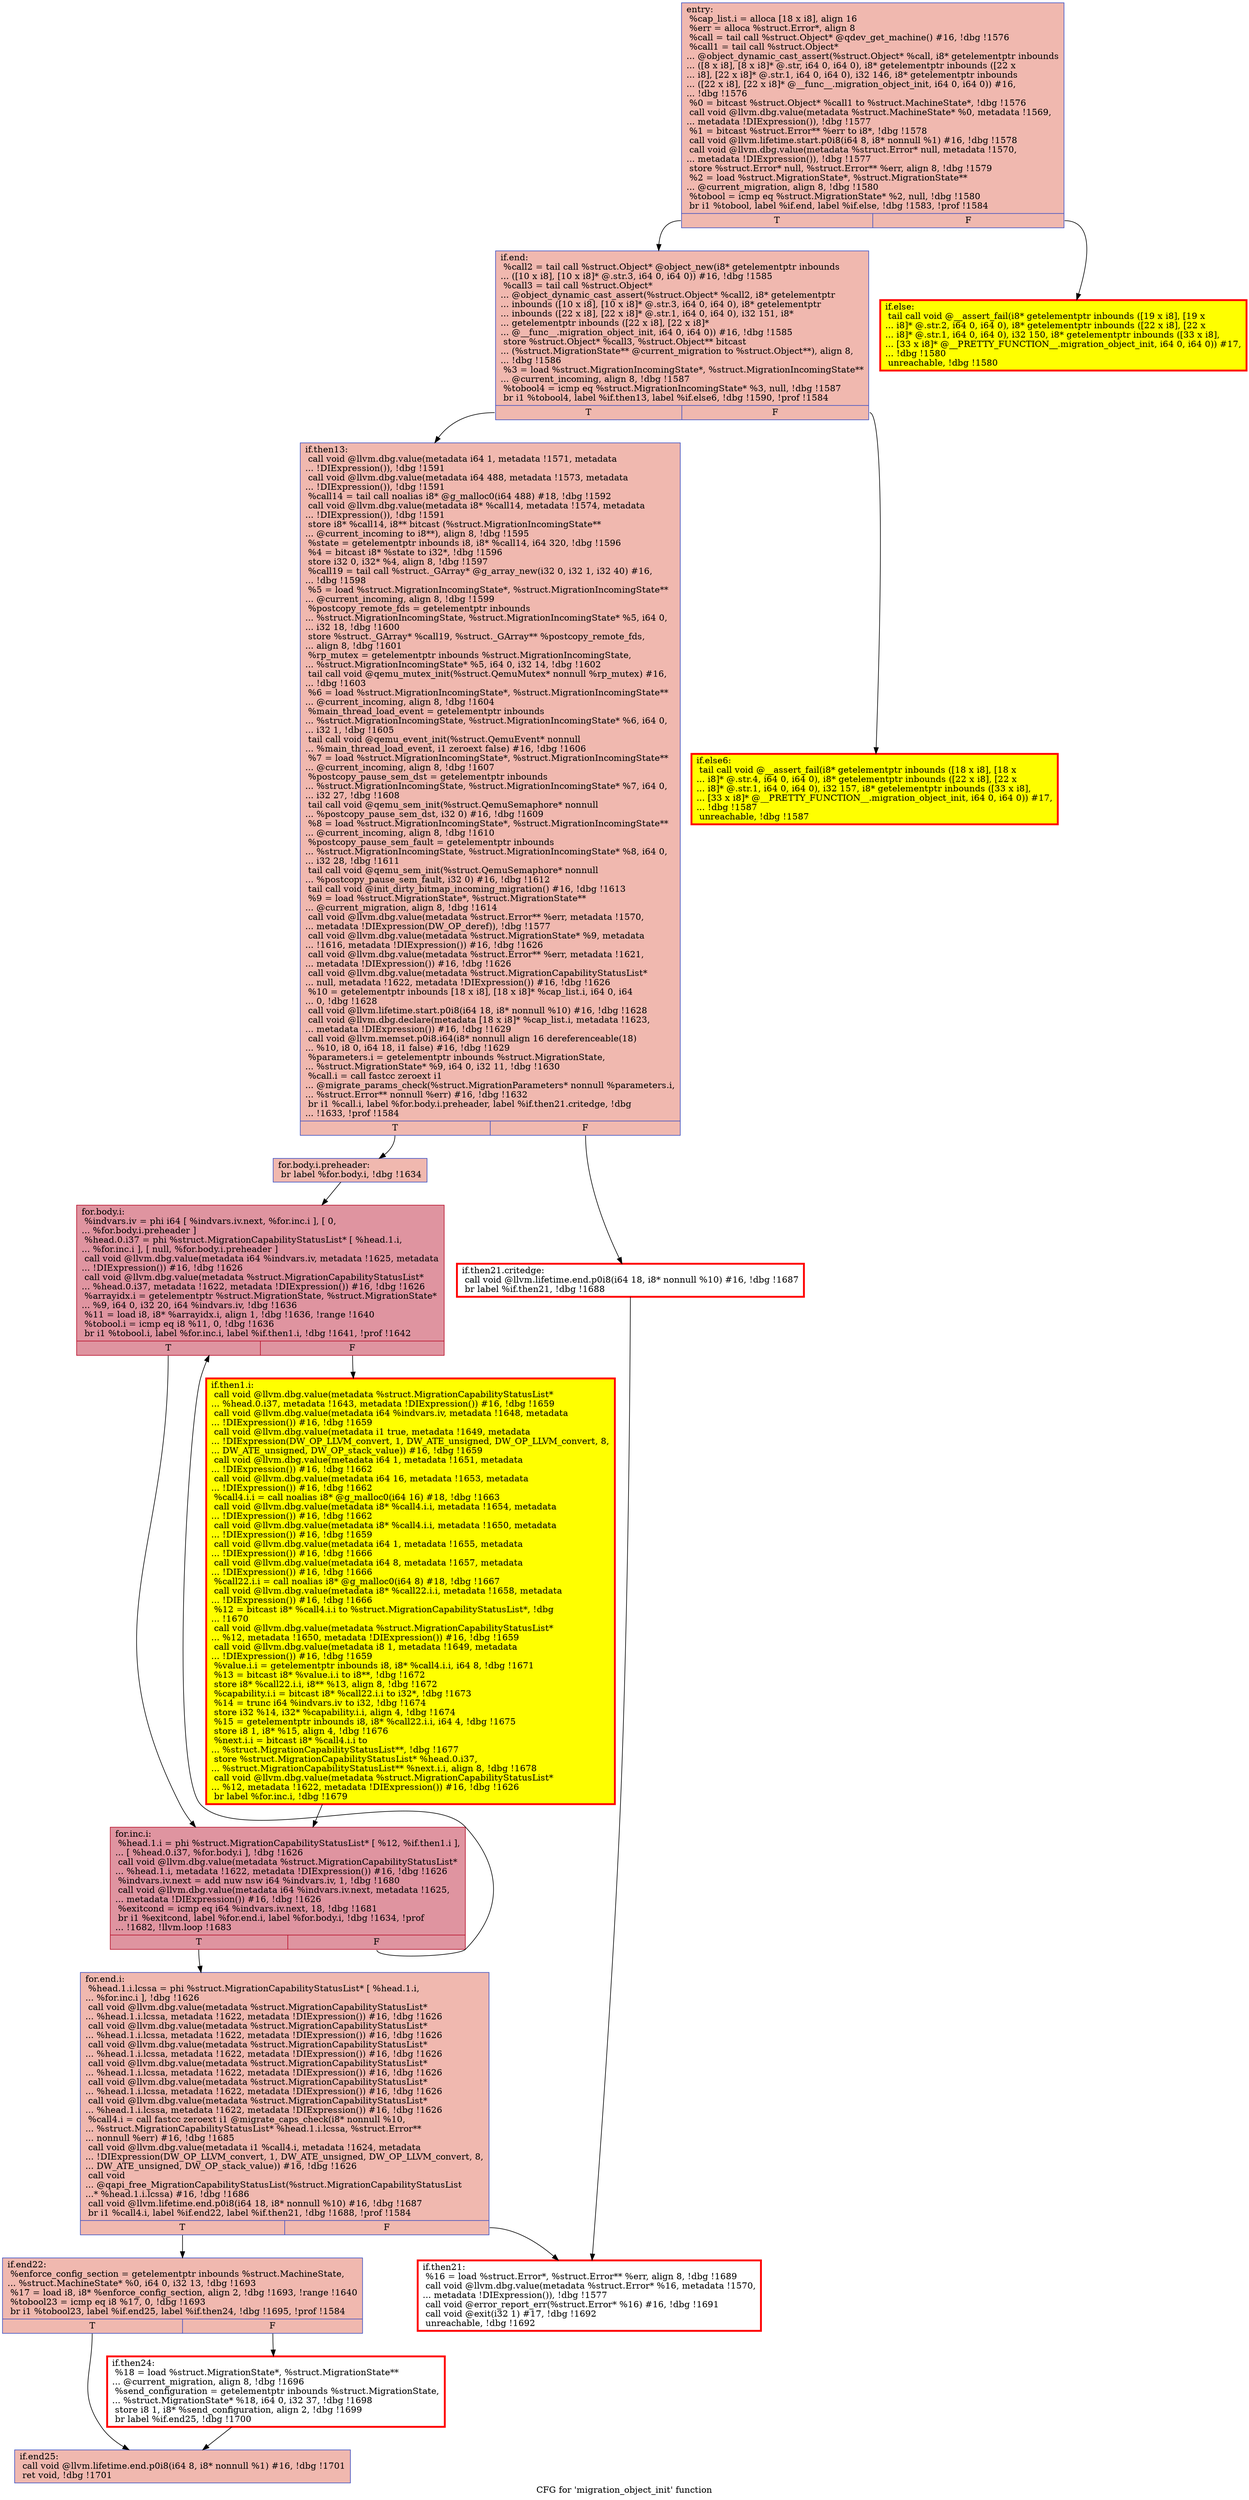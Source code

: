 digraph "CFG for 'migration_object_init' function" {
	label="CFG for 'migration_object_init' function";

	Node0x55867e423e00 [shape=record,color="#3d50c3ff", style=filled, fillcolor="#dc5d4a70",label="{entry:\l  %cap_list.i = alloca [18 x i8], align 16\l  %err = alloca %struct.Error*, align 8\l  %call = tail call %struct.Object* @qdev_get_machine() #16, !dbg !1576\l  %call1 = tail call %struct.Object*\l... @object_dynamic_cast_assert(%struct.Object* %call, i8* getelementptr inbounds\l... ([8 x i8], [8 x i8]* @.str, i64 0, i64 0), i8* getelementptr inbounds ([22 x\l... i8], [22 x i8]* @.str.1, i64 0, i64 0), i32 146, i8* getelementptr inbounds\l... ([22 x i8], [22 x i8]* @__func__.migration_object_init, i64 0, i64 0)) #16,\l... !dbg !1576\l  %0 = bitcast %struct.Object* %call1 to %struct.MachineState*, !dbg !1576\l  call void @llvm.dbg.value(metadata %struct.MachineState* %0, metadata !1569,\l... metadata !DIExpression()), !dbg !1577\l  %1 = bitcast %struct.Error** %err to i8*, !dbg !1578\l  call void @llvm.lifetime.start.p0i8(i64 8, i8* nonnull %1) #16, !dbg !1578\l  call void @llvm.dbg.value(metadata %struct.Error* null, metadata !1570,\l... metadata !DIExpression()), !dbg !1577\l  store %struct.Error* null, %struct.Error** %err, align 8, !dbg !1579\l  %2 = load %struct.MigrationState*, %struct.MigrationState**\l... @current_migration, align 8, !dbg !1580\l  %tobool = icmp eq %struct.MigrationState* %2, null, !dbg !1580\l  br i1 %tobool, label %if.end, label %if.else, !dbg !1583, !prof !1584\l|{<s0>T|<s1>F}}"];
	Node0x55867e423e00:s0 -> Node0x55867e45c690;
	Node0x55867e423e00:s1 -> Node0x55867e45c6e0;
	Node0x55867e45c6e0 [shape=record,penwidth=3.0, style="filled", color="red", fillcolor="yellow",label="{if.else:                                          \l  tail call void @__assert_fail(i8* getelementptr inbounds ([19 x i8], [19 x\l... i8]* @.str.2, i64 0, i64 0), i8* getelementptr inbounds ([22 x i8], [22 x\l... i8]* @.str.1, i64 0, i64 0), i32 150, i8* getelementptr inbounds ([33 x i8],\l... [33 x i8]* @__PRETTY_FUNCTION__.migration_object_init, i64 0, i64 0)) #17,\l... !dbg !1580\l  unreachable, !dbg !1580\l}"];
	Node0x55867e45c690 [shape=record,color="#3d50c3ff", style=filled, fillcolor="#dc5d4a70",label="{if.end:                                           \l  %call2 = tail call %struct.Object* @object_new(i8* getelementptr inbounds\l... ([10 x i8], [10 x i8]* @.str.3, i64 0, i64 0)) #16, !dbg !1585\l  %call3 = tail call %struct.Object*\l... @object_dynamic_cast_assert(%struct.Object* %call2, i8* getelementptr\l... inbounds ([10 x i8], [10 x i8]* @.str.3, i64 0, i64 0), i8* getelementptr\l... inbounds ([22 x i8], [22 x i8]* @.str.1, i64 0, i64 0), i32 151, i8*\l... getelementptr inbounds ([22 x i8], [22 x i8]*\l... @__func__.migration_object_init, i64 0, i64 0)) #16, !dbg !1585\l  store %struct.Object* %call3, %struct.Object** bitcast\l... (%struct.MigrationState** @current_migration to %struct.Object**), align 8,\l... !dbg !1586\l  %3 = load %struct.MigrationIncomingState*, %struct.MigrationIncomingState**\l... @current_incoming, align 8, !dbg !1587\l  %tobool4 = icmp eq %struct.MigrationIncomingState* %3, null, !dbg !1587\l  br i1 %tobool4, label %if.then13, label %if.else6, !dbg !1590, !prof !1584\l|{<s0>T|<s1>F}}"];
	Node0x55867e45c690:s0 -> Node0x55867e4a3320;
	Node0x55867e45c690:s1 -> Node0x55867e481dc0;
	Node0x55867e481dc0 [shape=record,penwidth=3.0, style="filled", color="red", fillcolor="yellow",label="{if.else6:                                         \l  tail call void @__assert_fail(i8* getelementptr inbounds ([18 x i8], [18 x\l... i8]* @.str.4, i64 0, i64 0), i8* getelementptr inbounds ([22 x i8], [22 x\l... i8]* @.str.1, i64 0, i64 0), i32 157, i8* getelementptr inbounds ([33 x i8],\l... [33 x i8]* @__PRETTY_FUNCTION__.migration_object_init, i64 0, i64 0)) #17,\l... !dbg !1587\l  unreachable, !dbg !1587\l}"];
	Node0x55867e4a3320 [shape=record,color="#3d50c3ff", style=filled, fillcolor="#dc5d4a70",label="{if.then13:                                        \l  call void @llvm.dbg.value(metadata i64 1, metadata !1571, metadata\l... !DIExpression()), !dbg !1591\l  call void @llvm.dbg.value(metadata i64 488, metadata !1573, metadata\l... !DIExpression()), !dbg !1591\l  %call14 = tail call noalias i8* @g_malloc0(i64 488) #18, !dbg !1592\l  call void @llvm.dbg.value(metadata i8* %call14, metadata !1574, metadata\l... !DIExpression()), !dbg !1591\l  store i8* %call14, i8** bitcast (%struct.MigrationIncomingState**\l... @current_incoming to i8**), align 8, !dbg !1595\l  %state = getelementptr inbounds i8, i8* %call14, i64 320, !dbg !1596\l  %4 = bitcast i8* %state to i32*, !dbg !1596\l  store i32 0, i32* %4, align 8, !dbg !1597\l  %call19 = tail call %struct._GArray* @g_array_new(i32 0, i32 1, i32 40) #16,\l... !dbg !1598\l  %5 = load %struct.MigrationIncomingState*, %struct.MigrationIncomingState**\l... @current_incoming, align 8, !dbg !1599\l  %postcopy_remote_fds = getelementptr inbounds\l... %struct.MigrationIncomingState, %struct.MigrationIncomingState* %5, i64 0,\l... i32 18, !dbg !1600\l  store %struct._GArray* %call19, %struct._GArray** %postcopy_remote_fds,\l... align 8, !dbg !1601\l  %rp_mutex = getelementptr inbounds %struct.MigrationIncomingState,\l... %struct.MigrationIncomingState* %5, i64 0, i32 14, !dbg !1602\l  tail call void @qemu_mutex_init(%struct.QemuMutex* nonnull %rp_mutex) #16,\l... !dbg !1603\l  %6 = load %struct.MigrationIncomingState*, %struct.MigrationIncomingState**\l... @current_incoming, align 8, !dbg !1604\l  %main_thread_load_event = getelementptr inbounds\l... %struct.MigrationIncomingState, %struct.MigrationIncomingState* %6, i64 0,\l... i32 1, !dbg !1605\l  tail call void @qemu_event_init(%struct.QemuEvent* nonnull\l... %main_thread_load_event, i1 zeroext false) #16, !dbg !1606\l  %7 = load %struct.MigrationIncomingState*, %struct.MigrationIncomingState**\l... @current_incoming, align 8, !dbg !1607\l  %postcopy_pause_sem_dst = getelementptr inbounds\l... %struct.MigrationIncomingState, %struct.MigrationIncomingState* %7, i64 0,\l... i32 27, !dbg !1608\l  tail call void @qemu_sem_init(%struct.QemuSemaphore* nonnull\l... %postcopy_pause_sem_dst, i32 0) #16, !dbg !1609\l  %8 = load %struct.MigrationIncomingState*, %struct.MigrationIncomingState**\l... @current_incoming, align 8, !dbg !1610\l  %postcopy_pause_sem_fault = getelementptr inbounds\l... %struct.MigrationIncomingState, %struct.MigrationIncomingState* %8, i64 0,\l... i32 28, !dbg !1611\l  tail call void @qemu_sem_init(%struct.QemuSemaphore* nonnull\l... %postcopy_pause_sem_fault, i32 0) #16, !dbg !1612\l  tail call void @init_dirty_bitmap_incoming_migration() #16, !dbg !1613\l  %9 = load %struct.MigrationState*, %struct.MigrationState**\l... @current_migration, align 8, !dbg !1614\l  call void @llvm.dbg.value(metadata %struct.Error** %err, metadata !1570,\l... metadata !DIExpression(DW_OP_deref)), !dbg !1577\l  call void @llvm.dbg.value(metadata %struct.MigrationState* %9, metadata\l... !1616, metadata !DIExpression()) #16, !dbg !1626\l  call void @llvm.dbg.value(metadata %struct.Error** %err, metadata !1621,\l... metadata !DIExpression()) #16, !dbg !1626\l  call void @llvm.dbg.value(metadata %struct.MigrationCapabilityStatusList*\l... null, metadata !1622, metadata !DIExpression()) #16, !dbg !1626\l  %10 = getelementptr inbounds [18 x i8], [18 x i8]* %cap_list.i, i64 0, i64\l... 0, !dbg !1628\l  call void @llvm.lifetime.start.p0i8(i64 18, i8* nonnull %10) #16, !dbg !1628\l  call void @llvm.dbg.declare(metadata [18 x i8]* %cap_list.i, metadata !1623,\l... metadata !DIExpression()) #16, !dbg !1629\l  call void @llvm.memset.p0i8.i64(i8* nonnull align 16 dereferenceable(18)\l... %10, i8 0, i64 18, i1 false) #16, !dbg !1629\l  %parameters.i = getelementptr inbounds %struct.MigrationState,\l... %struct.MigrationState* %9, i64 0, i32 11, !dbg !1630\l  %call.i = call fastcc zeroext i1\l... @migrate_params_check(%struct.MigrationParameters* nonnull %parameters.i,\l... %struct.Error** nonnull %err) #16, !dbg !1632\l  br i1 %call.i, label %for.body.i.preheader, label %if.then21.critedge, !dbg\l... !1633, !prof !1584\l|{<s0>T|<s1>F}}"];
	Node0x55867e4a3320:s0 -> Node0x55867e762720;
	Node0x55867e4a3320:s1 -> Node0x55867e93a3e0;
	Node0x55867e762720 [shape=record,color="#3d50c3ff", style=filled, fillcolor="#dc5d4a70",label="{for.body.i.preheader:                             \l  br label %for.body.i, !dbg !1634\l}"];
	Node0x55867e762720 -> Node0x55867e70b810;
	Node0x55867e70b810 [shape=record,color="#b70d28ff", style=filled, fillcolor="#b70d2870",label="{for.body.i:                                       \l  %indvars.iv = phi i64 [ %indvars.iv.next, %for.inc.i ], [ 0,\l... %for.body.i.preheader ]\l  %head.0.i37 = phi %struct.MigrationCapabilityStatusList* [ %head.1.i,\l... %for.inc.i ], [ null, %for.body.i.preheader ]\l  call void @llvm.dbg.value(metadata i64 %indvars.iv, metadata !1625, metadata\l... !DIExpression()) #16, !dbg !1626\l  call void @llvm.dbg.value(metadata %struct.MigrationCapabilityStatusList*\l... %head.0.i37, metadata !1622, metadata !DIExpression()) #16, !dbg !1626\l  %arrayidx.i = getelementptr %struct.MigrationState, %struct.MigrationState*\l... %9, i64 0, i32 20, i64 %indvars.iv, !dbg !1636\l  %11 = load i8, i8* %arrayidx.i, align 1, !dbg !1636, !range !1640\l  %tobool.i = icmp eq i8 %11, 0, !dbg !1636\l  br i1 %tobool.i, label %for.inc.i, label %if.then1.i, !dbg !1641, !prof !1642\l|{<s0>T|<s1>F}}"];
	Node0x55867e70b810:s0 -> Node0x55867e7000d0;
	Node0x55867e70b810:s1 -> Node0x55867e768c70;
	Node0x55867e768c70 [shape=record,penwidth=3.0, style="filled", color="red", fillcolor="yellow",label="{if.then1.i:                                       \l  call void @llvm.dbg.value(metadata %struct.MigrationCapabilityStatusList*\l... %head.0.i37, metadata !1643, metadata !DIExpression()) #16, !dbg !1659\l  call void @llvm.dbg.value(metadata i64 %indvars.iv, metadata !1648, metadata\l... !DIExpression()) #16, !dbg !1659\l  call void @llvm.dbg.value(metadata i1 true, metadata !1649, metadata\l... !DIExpression(DW_OP_LLVM_convert, 1, DW_ATE_unsigned, DW_OP_LLVM_convert, 8,\l... DW_ATE_unsigned, DW_OP_stack_value)) #16, !dbg !1659\l  call void @llvm.dbg.value(metadata i64 1, metadata !1651, metadata\l... !DIExpression()) #16, !dbg !1662\l  call void @llvm.dbg.value(metadata i64 16, metadata !1653, metadata\l... !DIExpression()) #16, !dbg !1662\l  %call4.i.i = call noalias i8* @g_malloc0(i64 16) #18, !dbg !1663\l  call void @llvm.dbg.value(metadata i8* %call4.i.i, metadata !1654, metadata\l... !DIExpression()) #16, !dbg !1662\l  call void @llvm.dbg.value(metadata i8* %call4.i.i, metadata !1650, metadata\l... !DIExpression()) #16, !dbg !1659\l  call void @llvm.dbg.value(metadata i64 1, metadata !1655, metadata\l... !DIExpression()) #16, !dbg !1666\l  call void @llvm.dbg.value(metadata i64 8, metadata !1657, metadata\l... !DIExpression()) #16, !dbg !1666\l  %call22.i.i = call noalias i8* @g_malloc0(i64 8) #18, !dbg !1667\l  call void @llvm.dbg.value(metadata i8* %call22.i.i, metadata !1658, metadata\l... !DIExpression()) #16, !dbg !1666\l  %12 = bitcast i8* %call4.i.i to %struct.MigrationCapabilityStatusList*, !dbg\l... !1670\l  call void @llvm.dbg.value(metadata %struct.MigrationCapabilityStatusList*\l... %12, metadata !1650, metadata !DIExpression()) #16, !dbg !1659\l  call void @llvm.dbg.value(metadata i8 1, metadata !1649, metadata\l... !DIExpression()) #16, !dbg !1659\l  %value.i.i = getelementptr inbounds i8, i8* %call4.i.i, i64 8, !dbg !1671\l  %13 = bitcast i8* %value.i.i to i8**, !dbg !1672\l  store i8* %call22.i.i, i8** %13, align 8, !dbg !1672\l  %capability.i.i = bitcast i8* %call22.i.i to i32*, !dbg !1673\l  %14 = trunc i64 %indvars.iv to i32, !dbg !1674\l  store i32 %14, i32* %capability.i.i, align 4, !dbg !1674\l  %15 = getelementptr inbounds i8, i8* %call22.i.i, i64 4, !dbg !1675\l  store i8 1, i8* %15, align 4, !dbg !1676\l  %next.i.i = bitcast i8* %call4.i.i to\l... %struct.MigrationCapabilityStatusList**, !dbg !1677\l  store %struct.MigrationCapabilityStatusList* %head.0.i37,\l... %struct.MigrationCapabilityStatusList** %next.i.i, align 8, !dbg !1678\l  call void @llvm.dbg.value(metadata %struct.MigrationCapabilityStatusList*\l... %12, metadata !1622, metadata !DIExpression()) #16, !dbg !1626\l  br label %for.inc.i, !dbg !1679\l}"];
	Node0x55867e768c70 -> Node0x55867e7000d0;
	Node0x55867e7000d0 [shape=record,color="#b70d28ff", style=filled, fillcolor="#b70d2870",label="{for.inc.i:                                        \l  %head.1.i = phi %struct.MigrationCapabilityStatusList* [ %12, %if.then1.i ],\l... [ %head.0.i37, %for.body.i ], !dbg !1626\l  call void @llvm.dbg.value(metadata %struct.MigrationCapabilityStatusList*\l... %head.1.i, metadata !1622, metadata !DIExpression()) #16, !dbg !1626\l  %indvars.iv.next = add nuw nsw i64 %indvars.iv, 1, !dbg !1680\l  call void @llvm.dbg.value(metadata i64 %indvars.iv.next, metadata !1625,\l... metadata !DIExpression()) #16, !dbg !1626\l  %exitcond = icmp eq i64 %indvars.iv.next, 18, !dbg !1681\l  br i1 %exitcond, label %for.end.i, label %for.body.i, !dbg !1634, !prof\l... !1682, !llvm.loop !1683\l|{<s0>T|<s1>F}}"];
	Node0x55867e7000d0:s0 -> Node0x55867e948600;
	Node0x55867e7000d0:s1 -> Node0x55867e70b810;
	Node0x55867e948600 [shape=record,color="#3d50c3ff", style=filled, fillcolor="#dc5d4a70",label="{for.end.i:                                        \l  %head.1.i.lcssa = phi %struct.MigrationCapabilityStatusList* [ %head.1.i,\l... %for.inc.i ], !dbg !1626\l  call void @llvm.dbg.value(metadata %struct.MigrationCapabilityStatusList*\l... %head.1.i.lcssa, metadata !1622, metadata !DIExpression()) #16, !dbg !1626\l  call void @llvm.dbg.value(metadata %struct.MigrationCapabilityStatusList*\l... %head.1.i.lcssa, metadata !1622, metadata !DIExpression()) #16, !dbg !1626\l  call void @llvm.dbg.value(metadata %struct.MigrationCapabilityStatusList*\l... %head.1.i.lcssa, metadata !1622, metadata !DIExpression()) #16, !dbg !1626\l  call void @llvm.dbg.value(metadata %struct.MigrationCapabilityStatusList*\l... %head.1.i.lcssa, metadata !1622, metadata !DIExpression()) #16, !dbg !1626\l  call void @llvm.dbg.value(metadata %struct.MigrationCapabilityStatusList*\l... %head.1.i.lcssa, metadata !1622, metadata !DIExpression()) #16, !dbg !1626\l  call void @llvm.dbg.value(metadata %struct.MigrationCapabilityStatusList*\l... %head.1.i.lcssa, metadata !1622, metadata !DIExpression()) #16, !dbg !1626\l  %call4.i = call fastcc zeroext i1 @migrate_caps_check(i8* nonnull %10,\l... %struct.MigrationCapabilityStatusList* %head.1.i.lcssa, %struct.Error**\l... nonnull %err) #16, !dbg !1685\l  call void @llvm.dbg.value(metadata i1 %call4.i, metadata !1624, metadata\l... !DIExpression(DW_OP_LLVM_convert, 1, DW_ATE_unsigned, DW_OP_LLVM_convert, 8,\l... DW_ATE_unsigned, DW_OP_stack_value)) #16, !dbg !1626\l  call void\l... @qapi_free_MigrationCapabilityStatusList(%struct.MigrationCapabilityStatusList\l...* %head.1.i.lcssa) #16, !dbg !1686\l  call void @llvm.lifetime.end.p0i8(i64 18, i8* nonnull %10) #16, !dbg !1687\l  br i1 %call4.i, label %if.end22, label %if.then21, !dbg !1688, !prof !1584\l|{<s0>T|<s1>F}}"];
	Node0x55867e948600:s0 -> Node0x55867e4ab5c0;
	Node0x55867e948600:s1 -> Node0x55867e4ab570;
	Node0x55867e93a3e0 [shape=record,penwidth=3.0, color="red",label="{if.then21.critedge:                               \l  call void @llvm.lifetime.end.p0i8(i64 18, i8* nonnull %10) #16, !dbg !1687\l  br label %if.then21, !dbg !1688\l}"];
	Node0x55867e93a3e0 -> Node0x55867e4ab570;
	Node0x55867e4ab570 [shape=record,penwidth=3.0, color="red",label="{if.then21:                                        \l  %16 = load %struct.Error*, %struct.Error** %err, align 8, !dbg !1689\l  call void @llvm.dbg.value(metadata %struct.Error* %16, metadata !1570,\l... metadata !DIExpression()), !dbg !1577\l  call void @error_report_err(%struct.Error* %16) #16, !dbg !1691\l  call void @exit(i32 1) #17, !dbg !1692\l  unreachable, !dbg !1692\l}"];
	Node0x55867e4ab5c0 [shape=record,color="#3d50c3ff", style=filled, fillcolor="#dc5d4a70",label="{if.end22:                                         \l  %enforce_config_section = getelementptr inbounds %struct.MachineState,\l... %struct.MachineState* %0, i64 0, i32 13, !dbg !1693\l  %17 = load i8, i8* %enforce_config_section, align 2, !dbg !1693, !range !1640\l  %tobool23 = icmp eq i8 %17, 0, !dbg !1693\l  br i1 %tobool23, label %if.end25, label %if.then24, !dbg !1695, !prof !1584\l|{<s0>T|<s1>F}}"];
	Node0x55867e4ab5c0:s0 -> Node0x55867e4aee20;
	Node0x55867e4ab5c0:s1 -> Node0x55867e4aecb0;
	Node0x55867e4aecb0 [shape=record,penwidth=3.0, color="red",label="{if.then24:                                        \l  %18 = load %struct.MigrationState*, %struct.MigrationState**\l... @current_migration, align 8, !dbg !1696\l  %send_configuration = getelementptr inbounds %struct.MigrationState,\l... %struct.MigrationState* %18, i64 0, i32 37, !dbg !1698\l  store i8 1, i8* %send_configuration, align 2, !dbg !1699\l  br label %if.end25, !dbg !1700\l}"];
	Node0x55867e4aecb0 -> Node0x55867e4aee20;
	Node0x55867e4aee20 [shape=record,color="#3d50c3ff", style=filled, fillcolor="#dc5d4a70",label="{if.end25:                                         \l  call void @llvm.lifetime.end.p0i8(i64 8, i8* nonnull %1) #16, !dbg !1701\l  ret void, !dbg !1701\l}"];
}
